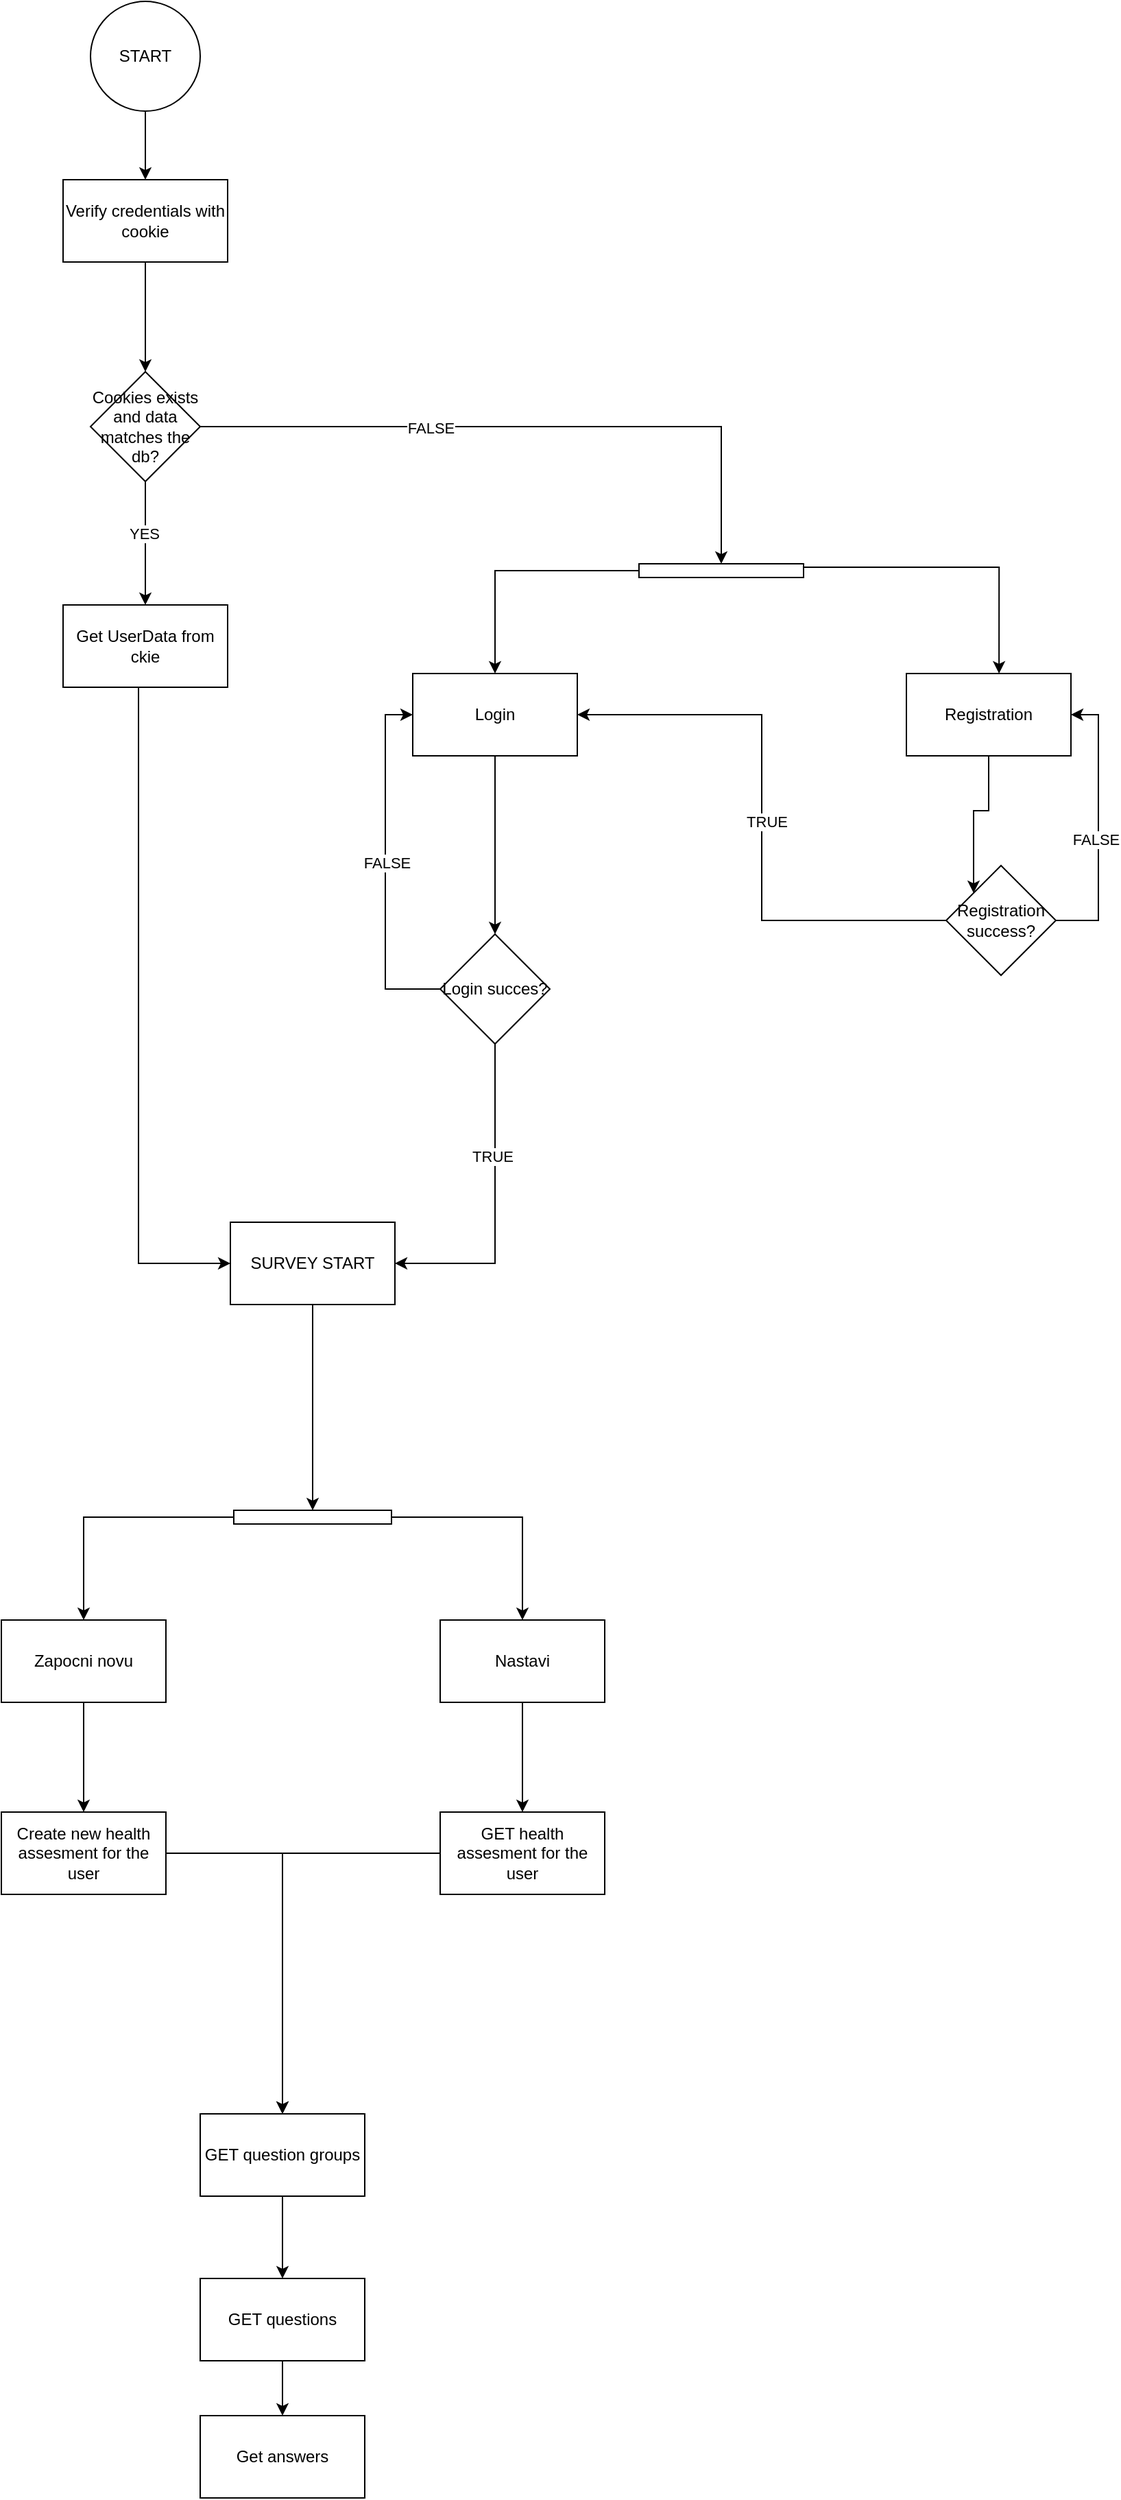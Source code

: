 <mxfile version="24.7.5">
  <diagram name="Page-1" id="ddlBgM2kFhcM9WJyNzUe">
    <mxGraphModel dx="1167" dy="690" grid="1" gridSize="10" guides="1" tooltips="1" connect="1" arrows="1" fold="1" page="1" pageScale="1" pageWidth="2339" pageHeight="3300" math="0" shadow="0">
      <root>
        <mxCell id="0" />
        <mxCell id="1" parent="0" />
        <mxCell id="HlNZkjP2W8HoVF2RDw8z-15" style="edgeStyle=orthogonalEdgeStyle;rounded=0;orthogonalLoop=1;jettySize=auto;html=1;entryX=0.5;entryY=0;entryDx=0;entryDy=0;" edge="1" parent="1" source="HlNZkjP2W8HoVF2RDw8z-1" target="HlNZkjP2W8HoVF2RDw8z-14">
          <mxGeometry relative="1" as="geometry" />
        </mxCell>
        <mxCell id="HlNZkjP2W8HoVF2RDw8z-1" value="START" style="ellipse;whiteSpace=wrap;html=1;aspect=fixed;" vertex="1" parent="1">
          <mxGeometry x="545" y="40" width="80" height="80" as="geometry" />
        </mxCell>
        <mxCell id="HlNZkjP2W8HoVF2RDw8z-43" style="edgeStyle=orthogonalEdgeStyle;rounded=0;orthogonalLoop=1;jettySize=auto;html=1;entryX=0.5;entryY=0;entryDx=0;entryDy=0;" edge="1" parent="1" source="HlNZkjP2W8HoVF2RDw8z-3" target="HlNZkjP2W8HoVF2RDw8z-42">
          <mxGeometry relative="1" as="geometry" />
        </mxCell>
        <mxCell id="HlNZkjP2W8HoVF2RDw8z-3" value="Login" style="rounded=0;whiteSpace=wrap;html=1;" vertex="1" parent="1">
          <mxGeometry x="780" y="530" width="120" height="60" as="geometry" />
        </mxCell>
        <mxCell id="HlNZkjP2W8HoVF2RDw8z-37" style="edgeStyle=orthogonalEdgeStyle;rounded=0;orthogonalLoop=1;jettySize=auto;html=1;entryX=0;entryY=0;entryDx=0;entryDy=0;" edge="1" parent="1" source="HlNZkjP2W8HoVF2RDw8z-4" target="HlNZkjP2W8HoVF2RDw8z-13">
          <mxGeometry relative="1" as="geometry" />
        </mxCell>
        <mxCell id="HlNZkjP2W8HoVF2RDw8z-4" value="Registration" style="rounded=0;whiteSpace=wrap;html=1;" vertex="1" parent="1">
          <mxGeometry x="1140" y="530" width="120" height="60" as="geometry" />
        </mxCell>
        <mxCell id="HlNZkjP2W8HoVF2RDw8z-11" style="edgeStyle=orthogonalEdgeStyle;rounded=0;orthogonalLoop=1;jettySize=auto;html=1;entryX=0.5;entryY=0;entryDx=0;entryDy=0;" edge="1" parent="1" source="HlNZkjP2W8HoVF2RDw8z-9" target="HlNZkjP2W8HoVF2RDw8z-3">
          <mxGeometry relative="1" as="geometry" />
        </mxCell>
        <mxCell id="HlNZkjP2W8HoVF2RDw8z-9" value="" style="rounded=0;whiteSpace=wrap;html=1;" vertex="1" parent="1">
          <mxGeometry x="945" y="450" width="120" height="10" as="geometry" />
        </mxCell>
        <mxCell id="HlNZkjP2W8HoVF2RDw8z-12" style="edgeStyle=orthogonalEdgeStyle;rounded=0;orthogonalLoop=1;jettySize=auto;html=1;exitX=1;exitY=0.25;exitDx=0;exitDy=0;entryX=0.563;entryY=0;entryDx=0;entryDy=0;entryPerimeter=0;" edge="1" parent="1" source="HlNZkjP2W8HoVF2RDw8z-9" target="HlNZkjP2W8HoVF2RDw8z-4">
          <mxGeometry relative="1" as="geometry" />
        </mxCell>
        <mxCell id="HlNZkjP2W8HoVF2RDw8z-33" style="edgeStyle=orthogonalEdgeStyle;rounded=0;orthogonalLoop=1;jettySize=auto;html=1;entryX=1;entryY=0.5;entryDx=0;entryDy=0;" edge="1" parent="1" source="HlNZkjP2W8HoVF2RDw8z-13" target="HlNZkjP2W8HoVF2RDw8z-3">
          <mxGeometry relative="1" as="geometry" />
        </mxCell>
        <mxCell id="HlNZkjP2W8HoVF2RDw8z-34" value="YES" style="edgeLabel;html=1;align=center;verticalAlign=middle;resizable=0;points=[];" vertex="1" connectable="0" parent="HlNZkjP2W8HoVF2RDw8z-33">
          <mxGeometry x="-0.011" y="-2" relative="1" as="geometry">
            <mxPoint as="offset" />
          </mxGeometry>
        </mxCell>
        <mxCell id="HlNZkjP2W8HoVF2RDw8z-40" value="TRUE" style="edgeLabel;html=1;align=center;verticalAlign=middle;resizable=0;points=[];" vertex="1" connectable="0" parent="HlNZkjP2W8HoVF2RDw8z-33">
          <mxGeometry x="-0.011" y="-3" relative="1" as="geometry">
            <mxPoint as="offset" />
          </mxGeometry>
        </mxCell>
        <mxCell id="HlNZkjP2W8HoVF2RDw8z-38" style="edgeStyle=orthogonalEdgeStyle;rounded=0;orthogonalLoop=1;jettySize=auto;html=1;entryX=1;entryY=0.5;entryDx=0;entryDy=0;" edge="1" parent="1" source="HlNZkjP2W8HoVF2RDw8z-13" target="HlNZkjP2W8HoVF2RDw8z-4">
          <mxGeometry relative="1" as="geometry">
            <Array as="points">
              <mxPoint x="1280" y="710" />
              <mxPoint x="1280" y="560" />
            </Array>
          </mxGeometry>
        </mxCell>
        <mxCell id="HlNZkjP2W8HoVF2RDw8z-39" value="FALSE" style="edgeLabel;html=1;align=center;verticalAlign=middle;resizable=0;points=[];" vertex="1" connectable="0" parent="HlNZkjP2W8HoVF2RDw8z-38">
          <mxGeometry x="-0.106" y="2" relative="1" as="geometry">
            <mxPoint as="offset" />
          </mxGeometry>
        </mxCell>
        <mxCell id="HlNZkjP2W8HoVF2RDw8z-13" value="Registration success?" style="rhombus;whiteSpace=wrap;html=1;" vertex="1" parent="1">
          <mxGeometry x="1169" y="670" width="80" height="80" as="geometry" />
        </mxCell>
        <mxCell id="HlNZkjP2W8HoVF2RDw8z-19" style="edgeStyle=orthogonalEdgeStyle;rounded=0;orthogonalLoop=1;jettySize=auto;html=1;entryX=0.5;entryY=0;entryDx=0;entryDy=0;" edge="1" parent="1" source="HlNZkjP2W8HoVF2RDw8z-14" target="HlNZkjP2W8HoVF2RDw8z-16">
          <mxGeometry relative="1" as="geometry" />
        </mxCell>
        <mxCell id="HlNZkjP2W8HoVF2RDw8z-14" value="Verify credentials with cookie" style="rounded=0;whiteSpace=wrap;html=1;" vertex="1" parent="1">
          <mxGeometry x="525" y="170" width="120" height="60" as="geometry" />
        </mxCell>
        <mxCell id="HlNZkjP2W8HoVF2RDw8z-21" style="edgeStyle=orthogonalEdgeStyle;rounded=0;orthogonalLoop=1;jettySize=auto;html=1;entryX=0.5;entryY=0;entryDx=0;entryDy=0;" edge="1" parent="1" source="HlNZkjP2W8HoVF2RDw8z-16" target="HlNZkjP2W8HoVF2RDw8z-9">
          <mxGeometry relative="1" as="geometry">
            <mxPoint x="880" y="350" as="targetPoint" />
          </mxGeometry>
        </mxCell>
        <mxCell id="HlNZkjP2W8HoVF2RDw8z-22" value="FALSE" style="edgeLabel;html=1;align=center;verticalAlign=middle;resizable=0;points=[];" vertex="1" connectable="0" parent="HlNZkjP2W8HoVF2RDw8z-21">
          <mxGeometry x="-0.302" y="-1" relative="1" as="geometry">
            <mxPoint as="offset" />
          </mxGeometry>
        </mxCell>
        <mxCell id="HlNZkjP2W8HoVF2RDw8z-24" style="edgeStyle=orthogonalEdgeStyle;rounded=0;orthogonalLoop=1;jettySize=auto;html=1;entryX=0.5;entryY=0;entryDx=0;entryDy=0;" edge="1" parent="1" source="HlNZkjP2W8HoVF2RDw8z-16" target="HlNZkjP2W8HoVF2RDw8z-23">
          <mxGeometry relative="1" as="geometry" />
        </mxCell>
        <mxCell id="HlNZkjP2W8HoVF2RDw8z-25" value="YES" style="edgeLabel;html=1;align=center;verticalAlign=middle;resizable=0;points=[];" vertex="1" connectable="0" parent="HlNZkjP2W8HoVF2RDw8z-24">
          <mxGeometry x="-0.156" y="-1" relative="1" as="geometry">
            <mxPoint as="offset" />
          </mxGeometry>
        </mxCell>
        <mxCell id="HlNZkjP2W8HoVF2RDw8z-16" value="Cookies exists and data matches the db?" style="rhombus;whiteSpace=wrap;html=1;" vertex="1" parent="1">
          <mxGeometry x="545" y="310" width="80" height="80" as="geometry" />
        </mxCell>
        <mxCell id="HlNZkjP2W8HoVF2RDw8z-41" style="edgeStyle=orthogonalEdgeStyle;rounded=0;orthogonalLoop=1;jettySize=auto;html=1;entryX=0;entryY=0.5;entryDx=0;entryDy=0;" edge="1" parent="1" source="HlNZkjP2W8HoVF2RDw8z-23" target="HlNZkjP2W8HoVF2RDw8z-32">
          <mxGeometry relative="1" as="geometry">
            <Array as="points">
              <mxPoint x="580" y="960" />
            </Array>
          </mxGeometry>
        </mxCell>
        <mxCell id="HlNZkjP2W8HoVF2RDw8z-23" value="Get UserData from ckie" style="rounded=0;whiteSpace=wrap;html=1;" vertex="1" parent="1">
          <mxGeometry x="525" y="480" width="120" height="60" as="geometry" />
        </mxCell>
        <mxCell id="HlNZkjP2W8HoVF2RDw8z-30" style="edgeStyle=orthogonalEdgeStyle;rounded=0;orthogonalLoop=1;jettySize=auto;html=1;entryX=0.5;entryY=0;entryDx=0;entryDy=0;" edge="1" parent="1" source="HlNZkjP2W8HoVF2RDw8z-26" target="HlNZkjP2W8HoVF2RDw8z-28">
          <mxGeometry relative="1" as="geometry" />
        </mxCell>
        <mxCell id="HlNZkjP2W8HoVF2RDw8z-31" style="edgeStyle=orthogonalEdgeStyle;rounded=0;orthogonalLoop=1;jettySize=auto;html=1;entryX=0.5;entryY=0;entryDx=0;entryDy=0;" edge="1" parent="1" source="HlNZkjP2W8HoVF2RDw8z-26" target="HlNZkjP2W8HoVF2RDw8z-29">
          <mxGeometry relative="1" as="geometry" />
        </mxCell>
        <mxCell id="HlNZkjP2W8HoVF2RDw8z-26" value="" style="rounded=0;whiteSpace=wrap;html=1;" vertex="1" parent="1">
          <mxGeometry x="649.5" y="1140" width="115" height="10" as="geometry" />
        </mxCell>
        <mxCell id="HlNZkjP2W8HoVF2RDw8z-60" value="" style="edgeStyle=orthogonalEdgeStyle;rounded=0;orthogonalLoop=1;jettySize=auto;html=1;" edge="1" parent="1" source="HlNZkjP2W8HoVF2RDw8z-28" target="HlNZkjP2W8HoVF2RDw8z-59">
          <mxGeometry relative="1" as="geometry" />
        </mxCell>
        <mxCell id="HlNZkjP2W8HoVF2RDw8z-28" value="Zapocni novu" style="rounded=0;whiteSpace=wrap;html=1;" vertex="1" parent="1">
          <mxGeometry x="480" y="1220" width="120" height="60" as="geometry" />
        </mxCell>
        <mxCell id="HlNZkjP2W8HoVF2RDw8z-57" style="edgeStyle=orthogonalEdgeStyle;rounded=0;orthogonalLoop=1;jettySize=auto;html=1;entryX=0.5;entryY=0;entryDx=0;entryDy=0;" edge="1" parent="1" source="HlNZkjP2W8HoVF2RDw8z-29" target="HlNZkjP2W8HoVF2RDw8z-56">
          <mxGeometry relative="1" as="geometry" />
        </mxCell>
        <mxCell id="HlNZkjP2W8HoVF2RDw8z-29" value="Nastavi" style="rounded=0;whiteSpace=wrap;html=1;" vertex="1" parent="1">
          <mxGeometry x="800" y="1220" width="120" height="60" as="geometry" />
        </mxCell>
        <mxCell id="HlNZkjP2W8HoVF2RDw8z-49" style="edgeStyle=orthogonalEdgeStyle;rounded=0;orthogonalLoop=1;jettySize=auto;html=1;entryX=0.5;entryY=0;entryDx=0;entryDy=0;" edge="1" parent="1" source="HlNZkjP2W8HoVF2RDw8z-32" target="HlNZkjP2W8HoVF2RDw8z-26">
          <mxGeometry relative="1" as="geometry">
            <Array as="points">
              <mxPoint x="707" y="1130" />
            </Array>
          </mxGeometry>
        </mxCell>
        <mxCell id="HlNZkjP2W8HoVF2RDw8z-32" value="SURVEY START" style="rounded=0;whiteSpace=wrap;html=1;" vertex="1" parent="1">
          <mxGeometry x="647" y="930" width="120" height="60" as="geometry" />
        </mxCell>
        <mxCell id="HlNZkjP2W8HoVF2RDw8z-45" style="edgeStyle=orthogonalEdgeStyle;rounded=0;orthogonalLoop=1;jettySize=auto;html=1;entryX=1;entryY=0.5;entryDx=0;entryDy=0;" edge="1" parent="1" source="HlNZkjP2W8HoVF2RDw8z-42" target="HlNZkjP2W8HoVF2RDw8z-32">
          <mxGeometry relative="1" as="geometry">
            <Array as="points">
              <mxPoint x="840" y="960" />
            </Array>
          </mxGeometry>
        </mxCell>
        <mxCell id="HlNZkjP2W8HoVF2RDw8z-46" value="TRUE" style="edgeLabel;html=1;align=center;verticalAlign=middle;resizable=0;points=[];" vertex="1" connectable="0" parent="HlNZkjP2W8HoVF2RDw8z-45">
          <mxGeometry x="-0.294" y="-2" relative="1" as="geometry">
            <mxPoint as="offset" />
          </mxGeometry>
        </mxCell>
        <mxCell id="HlNZkjP2W8HoVF2RDw8z-47" style="edgeStyle=orthogonalEdgeStyle;rounded=0;orthogonalLoop=1;jettySize=auto;html=1;entryX=0;entryY=0.5;entryDx=0;entryDy=0;" edge="1" parent="1" source="HlNZkjP2W8HoVF2RDw8z-42" target="HlNZkjP2W8HoVF2RDw8z-3">
          <mxGeometry relative="1" as="geometry">
            <Array as="points">
              <mxPoint x="760" y="760" />
              <mxPoint x="760" y="560" />
            </Array>
          </mxGeometry>
        </mxCell>
        <mxCell id="HlNZkjP2W8HoVF2RDw8z-48" value="FALSE" style="edgeLabel;html=1;align=center;verticalAlign=middle;resizable=0;points=[];" vertex="1" connectable="0" parent="HlNZkjP2W8HoVF2RDw8z-47">
          <mxGeometry x="0.021" y="-1" relative="1" as="geometry">
            <mxPoint as="offset" />
          </mxGeometry>
        </mxCell>
        <mxCell id="HlNZkjP2W8HoVF2RDw8z-42" value="Login succes?" style="rhombus;whiteSpace=wrap;html=1;" vertex="1" parent="1">
          <mxGeometry x="800" y="720" width="80" height="80" as="geometry" />
        </mxCell>
        <mxCell id="HlNZkjP2W8HoVF2RDw8z-53" style="edgeStyle=orthogonalEdgeStyle;rounded=0;orthogonalLoop=1;jettySize=auto;html=1;entryX=0.5;entryY=0;entryDx=0;entryDy=0;" edge="1" parent="1" source="HlNZkjP2W8HoVF2RDw8z-50" target="HlNZkjP2W8HoVF2RDw8z-52">
          <mxGeometry relative="1" as="geometry" />
        </mxCell>
        <mxCell id="HlNZkjP2W8HoVF2RDw8z-50" value="GET question groups" style="rounded=0;whiteSpace=wrap;html=1;" vertex="1" parent="1">
          <mxGeometry x="625" y="1580" width="120" height="60" as="geometry" />
        </mxCell>
        <mxCell id="HlNZkjP2W8HoVF2RDw8z-55" style="edgeStyle=orthogonalEdgeStyle;rounded=0;orthogonalLoop=1;jettySize=auto;html=1;" edge="1" parent="1" source="HlNZkjP2W8HoVF2RDw8z-52" target="HlNZkjP2W8HoVF2RDw8z-54">
          <mxGeometry relative="1" as="geometry" />
        </mxCell>
        <mxCell id="HlNZkjP2W8HoVF2RDw8z-52" value="GET questions" style="rounded=0;whiteSpace=wrap;html=1;" vertex="1" parent="1">
          <mxGeometry x="625" y="1700" width="120" height="60" as="geometry" />
        </mxCell>
        <mxCell id="HlNZkjP2W8HoVF2RDw8z-54" value="Get answers" style="rounded=0;whiteSpace=wrap;html=1;" vertex="1" parent="1">
          <mxGeometry x="625" y="1800" width="120" height="60" as="geometry" />
        </mxCell>
        <mxCell id="HlNZkjP2W8HoVF2RDw8z-58" style="edgeStyle=orthogonalEdgeStyle;rounded=0;orthogonalLoop=1;jettySize=auto;html=1;entryX=0.5;entryY=0;entryDx=0;entryDy=0;" edge="1" parent="1" source="HlNZkjP2W8HoVF2RDw8z-56" target="HlNZkjP2W8HoVF2RDw8z-50">
          <mxGeometry relative="1" as="geometry">
            <Array as="points">
              <mxPoint x="685" y="1390" />
            </Array>
          </mxGeometry>
        </mxCell>
        <mxCell id="HlNZkjP2W8HoVF2RDw8z-56" value="GET health assesment for the user" style="rounded=0;whiteSpace=wrap;html=1;" vertex="1" parent="1">
          <mxGeometry x="800" y="1360" width="120" height="60" as="geometry" />
        </mxCell>
        <mxCell id="HlNZkjP2W8HoVF2RDw8z-61" style="edgeStyle=orthogonalEdgeStyle;rounded=0;orthogonalLoop=1;jettySize=auto;html=1;entryX=0.5;entryY=0;entryDx=0;entryDy=0;" edge="1" parent="1" source="HlNZkjP2W8HoVF2RDw8z-59" target="HlNZkjP2W8HoVF2RDw8z-50">
          <mxGeometry relative="1" as="geometry" />
        </mxCell>
        <mxCell id="HlNZkjP2W8HoVF2RDw8z-59" value="Create new health assesment for the user" style="rounded=0;whiteSpace=wrap;html=1;" vertex="1" parent="1">
          <mxGeometry x="480" y="1360" width="120" height="60" as="geometry" />
        </mxCell>
      </root>
    </mxGraphModel>
  </diagram>
</mxfile>
